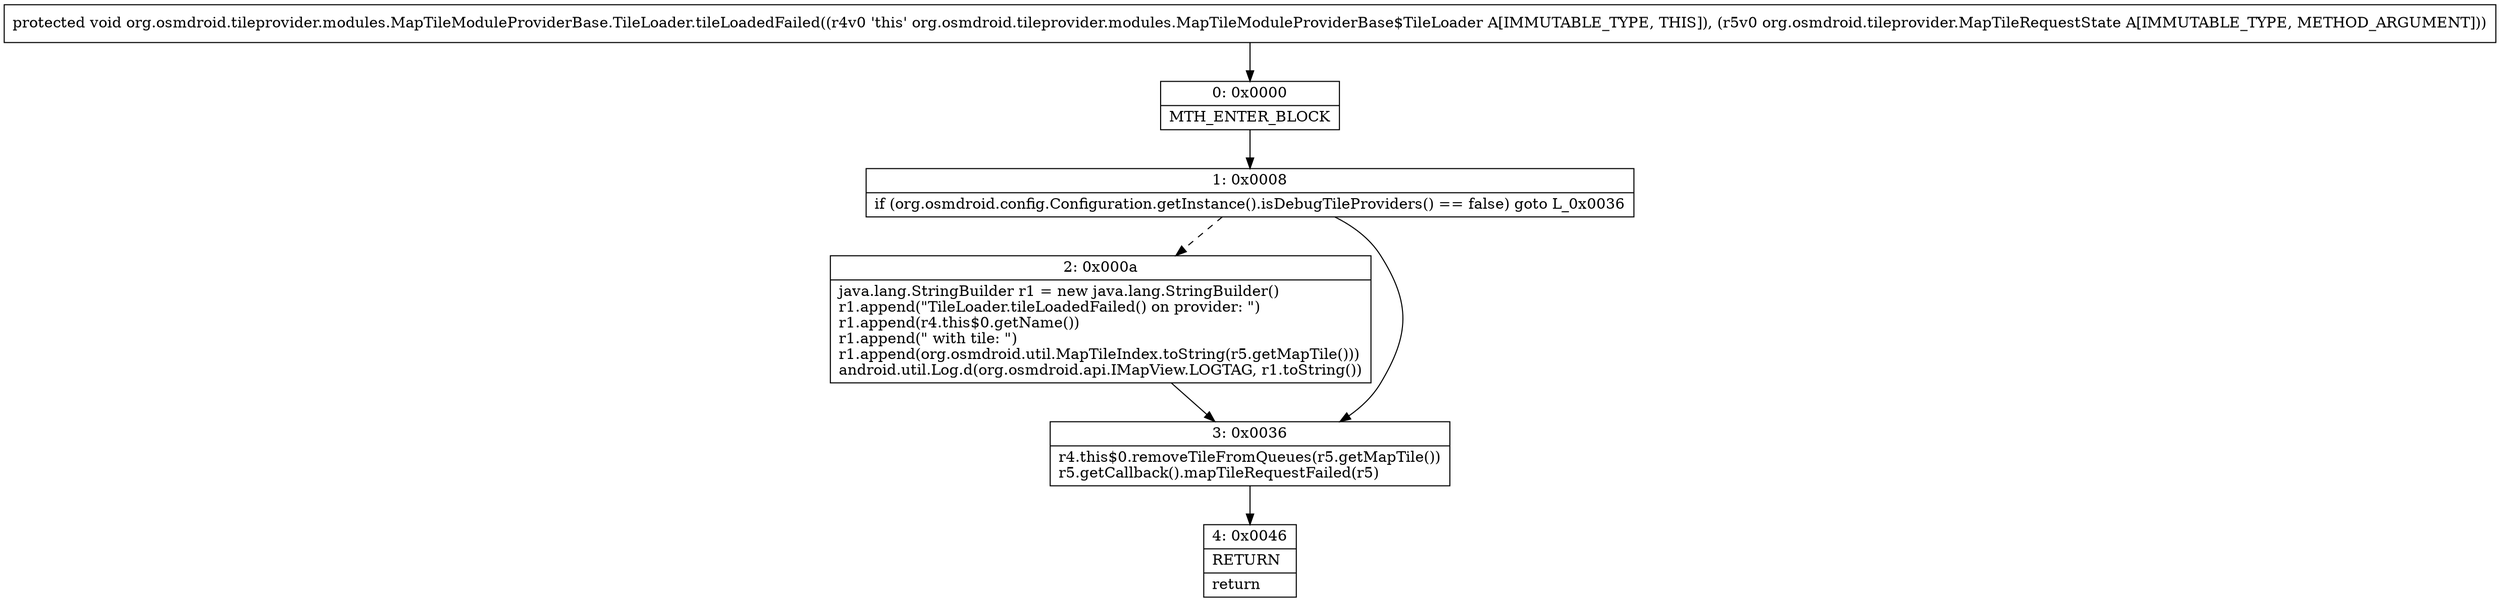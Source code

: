 digraph "CFG fororg.osmdroid.tileprovider.modules.MapTileModuleProviderBase.TileLoader.tileLoadedFailed(Lorg\/osmdroid\/tileprovider\/MapTileRequestState;)V" {
Node_0 [shape=record,label="{0\:\ 0x0000|MTH_ENTER_BLOCK\l}"];
Node_1 [shape=record,label="{1\:\ 0x0008|if (org.osmdroid.config.Configuration.getInstance().isDebugTileProviders() == false) goto L_0x0036\l}"];
Node_2 [shape=record,label="{2\:\ 0x000a|java.lang.StringBuilder r1 = new java.lang.StringBuilder()\lr1.append(\"TileLoader.tileLoadedFailed() on provider: \")\lr1.append(r4.this$0.getName())\lr1.append(\" with tile: \")\lr1.append(org.osmdroid.util.MapTileIndex.toString(r5.getMapTile()))\landroid.util.Log.d(org.osmdroid.api.IMapView.LOGTAG, r1.toString())\l}"];
Node_3 [shape=record,label="{3\:\ 0x0036|r4.this$0.removeTileFromQueues(r5.getMapTile())\lr5.getCallback().mapTileRequestFailed(r5)\l}"];
Node_4 [shape=record,label="{4\:\ 0x0046|RETURN\l|return\l}"];
MethodNode[shape=record,label="{protected void org.osmdroid.tileprovider.modules.MapTileModuleProviderBase.TileLoader.tileLoadedFailed((r4v0 'this' org.osmdroid.tileprovider.modules.MapTileModuleProviderBase$TileLoader A[IMMUTABLE_TYPE, THIS]), (r5v0 org.osmdroid.tileprovider.MapTileRequestState A[IMMUTABLE_TYPE, METHOD_ARGUMENT])) }"];
MethodNode -> Node_0;
Node_0 -> Node_1;
Node_1 -> Node_2[style=dashed];
Node_1 -> Node_3;
Node_2 -> Node_3;
Node_3 -> Node_4;
}

